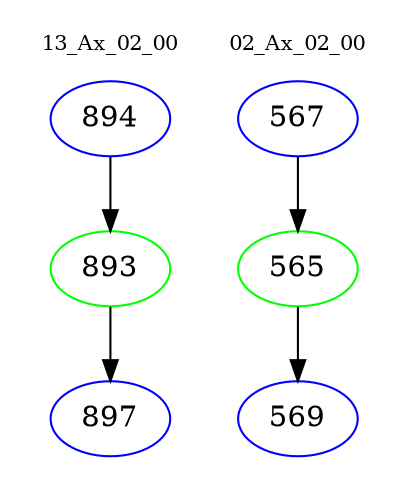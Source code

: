 digraph{
subgraph cluster_0 {
color = white
label = "13_Ax_02_00";
fontsize=10;
T0_894 [label="894", color="blue"]
T0_894 -> T0_893 [color="black"]
T0_893 [label="893", color="green"]
T0_893 -> T0_897 [color="black"]
T0_897 [label="897", color="blue"]
}
subgraph cluster_1 {
color = white
label = "02_Ax_02_00";
fontsize=10;
T1_567 [label="567", color="blue"]
T1_567 -> T1_565 [color="black"]
T1_565 [label="565", color="green"]
T1_565 -> T1_569 [color="black"]
T1_569 [label="569", color="blue"]
}
}

